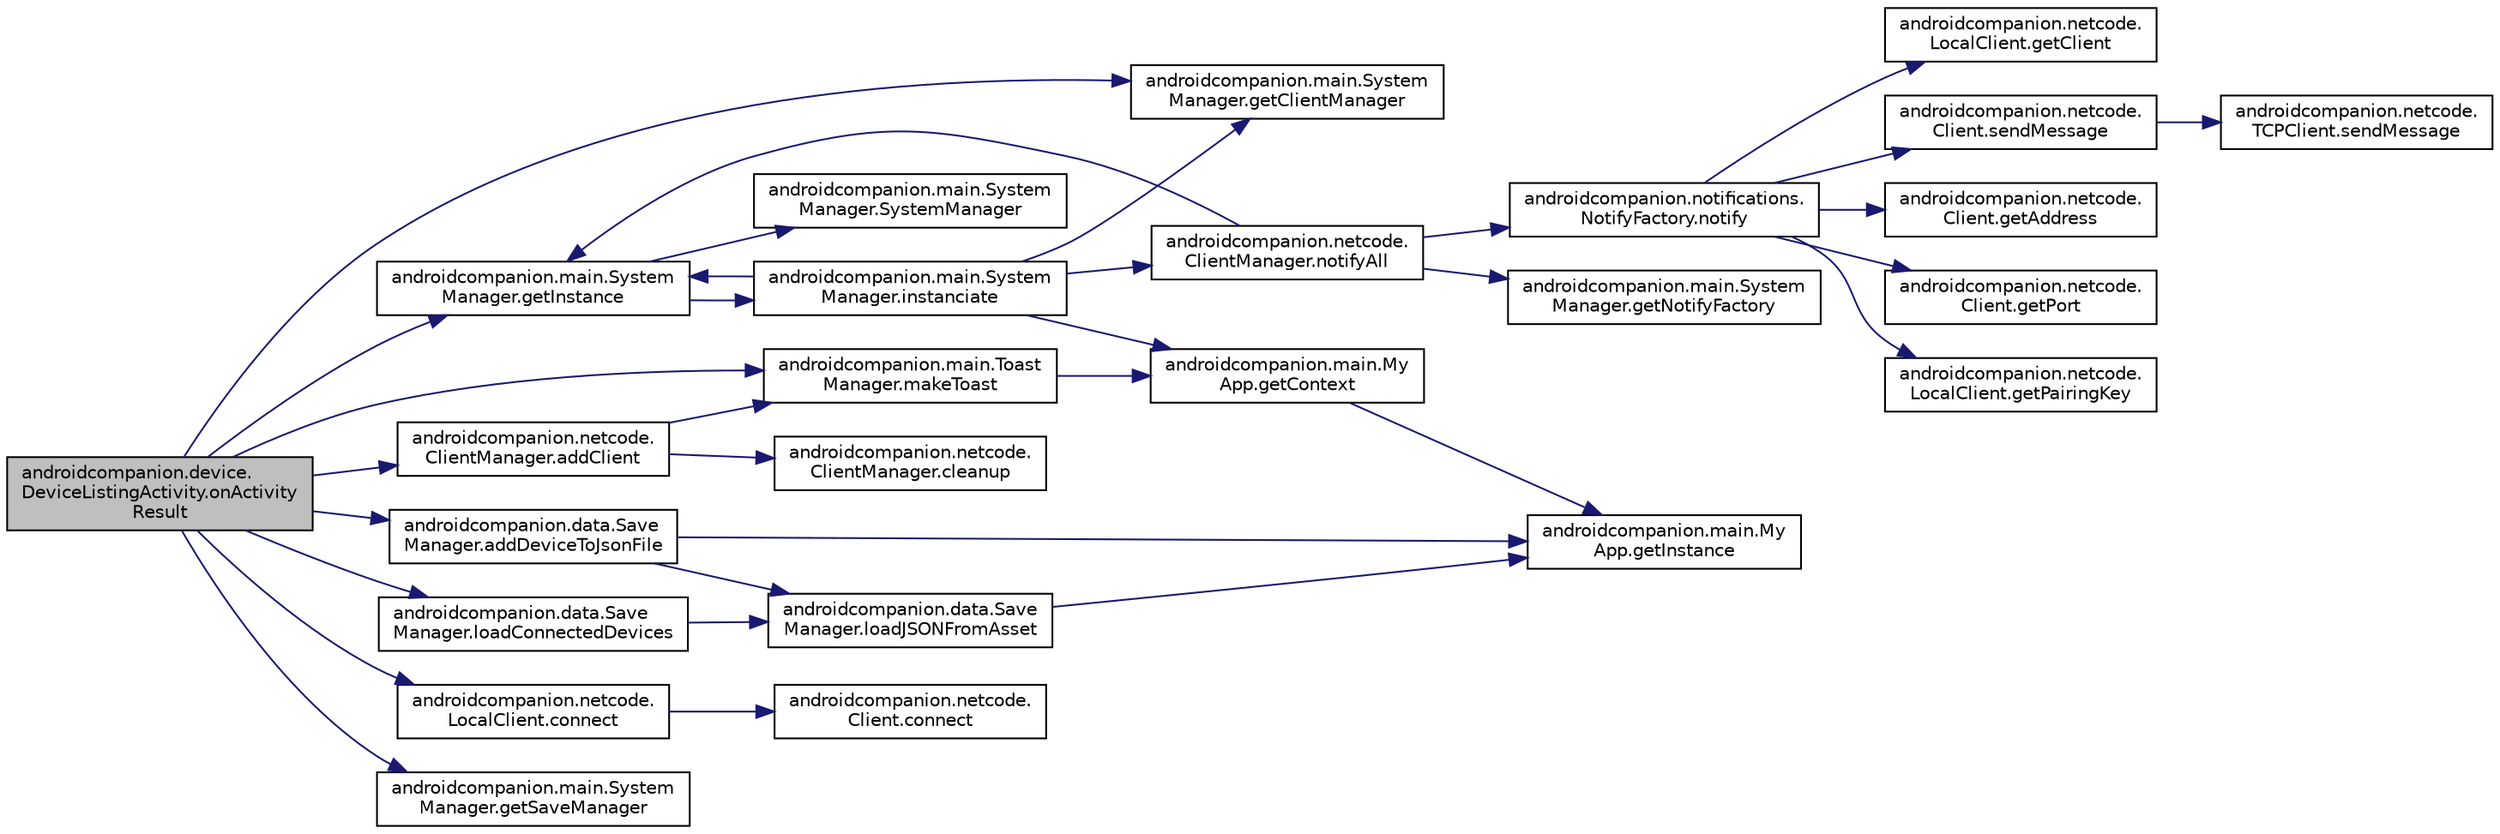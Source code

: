 digraph "androidcompanion.device.DeviceListingActivity.onActivityResult"
{
  edge [fontname="Helvetica",fontsize="10",labelfontname="Helvetica",labelfontsize="10"];
  node [fontname="Helvetica",fontsize="10",shape=record];
  rankdir="LR";
  Node0 [label="androidcompanion.device.\lDeviceListingActivity.onActivity\lResult",height=0.2,width=0.4,color="black", fillcolor="grey75", style="filled", fontcolor="black"];
  Node0 -> Node1 [color="midnightblue",fontsize="10",style="solid",fontname="Helvetica"];
  Node1 [label="androidcompanion.main.Toast\lManager.makeToast",height=0.2,width=0.4,color="black", fillcolor="white", style="filled",URL="$classandroidcompanion_1_1main_1_1_toast_manager.html#afd9272b455ac366beaebe2d9b55c1e73"];
  Node1 -> Node2 [color="midnightblue",fontsize="10",style="solid",fontname="Helvetica"];
  Node2 [label="androidcompanion.main.My\lApp.getContext",height=0.2,width=0.4,color="black", fillcolor="white", style="filled",URL="$classandroidcompanion_1_1main_1_1_my_app.html#abc2ffe7c456d42db2a763af0aa2753b0"];
  Node2 -> Node3 [color="midnightblue",fontsize="10",style="solid",fontname="Helvetica"];
  Node3 [label="androidcompanion.main.My\lApp.getInstance",height=0.2,width=0.4,color="black", fillcolor="white", style="filled",URL="$classandroidcompanion_1_1main_1_1_my_app.html#a3e5733343ca4778771632282f1507197"];
  Node0 -> Node4 [color="midnightblue",fontsize="10",style="solid",fontname="Helvetica"];
  Node4 [label="androidcompanion.main.System\lManager.getInstance",height=0.2,width=0.4,color="black", fillcolor="white", style="filled",URL="$classandroidcompanion_1_1main_1_1_system_manager.html#a405e1e4153c59461f783495b9065df1a"];
  Node4 -> Node5 [color="midnightblue",fontsize="10",style="solid",fontname="Helvetica"];
  Node5 [label="androidcompanion.main.System\lManager.SystemManager",height=0.2,width=0.4,color="black", fillcolor="white", style="filled",URL="$classandroidcompanion_1_1main_1_1_system_manager.html#a69abe1de095a5ed5761eb1f9562b44d9"];
  Node4 -> Node6 [color="midnightblue",fontsize="10",style="solid",fontname="Helvetica"];
  Node6 [label="androidcompanion.main.System\lManager.instanciate",height=0.2,width=0.4,color="black", fillcolor="white", style="filled",URL="$classandroidcompanion_1_1main_1_1_system_manager.html#ae20ddab3b72f139dd7817ed6244f4c44"];
  Node6 -> Node2 [color="midnightblue",fontsize="10",style="solid",fontname="Helvetica"];
  Node6 -> Node4 [color="midnightblue",fontsize="10",style="solid",fontname="Helvetica"];
  Node6 -> Node7 [color="midnightblue",fontsize="10",style="solid",fontname="Helvetica"];
  Node7 [label="androidcompanion.main.System\lManager.getClientManager",height=0.2,width=0.4,color="black", fillcolor="white", style="filled",URL="$classandroidcompanion_1_1main_1_1_system_manager.html#a87d5ee4334dc1de9febd3305fe546668"];
  Node6 -> Node8 [color="midnightblue",fontsize="10",style="solid",fontname="Helvetica"];
  Node8 [label="androidcompanion.netcode.\lClientManager.notifyAll",height=0.2,width=0.4,color="black", fillcolor="white", style="filled",URL="$classandroidcompanion_1_1netcode_1_1_client_manager.html#ab26255e3f70eaf969f46c502ef4b40dc"];
  Node8 -> Node4 [color="midnightblue",fontsize="10",style="solid",fontname="Helvetica"];
  Node8 -> Node9 [color="midnightblue",fontsize="10",style="solid",fontname="Helvetica"];
  Node9 [label="androidcompanion.main.System\lManager.getNotifyFactory",height=0.2,width=0.4,color="black", fillcolor="white", style="filled",URL="$classandroidcompanion_1_1main_1_1_system_manager.html#a43b33a24830bff8487347471558c5906"];
  Node8 -> Node10 [color="midnightblue",fontsize="10",style="solid",fontname="Helvetica"];
  Node10 [label="androidcompanion.notifications.\lNotifyFactory.notify",height=0.2,width=0.4,color="black", fillcolor="white", style="filled",URL="$classandroidcompanion_1_1notifications_1_1_notify_factory.html#a49e79b834ad1fd6bf6935ec169461c40"];
  Node10 -> Node11 [color="midnightblue",fontsize="10",style="solid",fontname="Helvetica"];
  Node11 [label="androidcompanion.netcode.\lLocalClient.getClient",height=0.2,width=0.4,color="black", fillcolor="white", style="filled",URL="$classandroidcompanion_1_1netcode_1_1_local_client.html#a1086a3b786b863f37663bd629373c581"];
  Node10 -> Node12 [color="midnightblue",fontsize="10",style="solid",fontname="Helvetica"];
  Node12 [label="androidcompanion.netcode.\lClient.sendMessage",height=0.2,width=0.4,color="black", fillcolor="white", style="filled",URL="$classandroidcompanion_1_1netcode_1_1_client.html#a9c2cf7d2afde921349682ded8f80b14f"];
  Node12 -> Node13 [color="midnightblue",fontsize="10",style="solid",fontname="Helvetica"];
  Node13 [label="androidcompanion.netcode.\lTCPClient.sendMessage",height=0.2,width=0.4,color="black", fillcolor="white", style="filled",URL="$classandroidcompanion_1_1netcode_1_1_t_c_p_client.html#a8b49cf40b9ed3fdb25c77b30a999762a"];
  Node10 -> Node14 [color="midnightblue",fontsize="10",style="solid",fontname="Helvetica"];
  Node14 [label="androidcompanion.netcode.\lClient.getAddress",height=0.2,width=0.4,color="black", fillcolor="white", style="filled",URL="$classandroidcompanion_1_1netcode_1_1_client.html#a2bbe7f9215a4865d11808027c3c109c1"];
  Node10 -> Node15 [color="midnightblue",fontsize="10",style="solid",fontname="Helvetica"];
  Node15 [label="androidcompanion.netcode.\lClient.getPort",height=0.2,width=0.4,color="black", fillcolor="white", style="filled",URL="$classandroidcompanion_1_1netcode_1_1_client.html#a4f2724f0b51d762a7fa5bf5a0b1919d8"];
  Node10 -> Node16 [color="midnightblue",fontsize="10",style="solid",fontname="Helvetica"];
  Node16 [label="androidcompanion.netcode.\lLocalClient.getPairingKey",height=0.2,width=0.4,color="black", fillcolor="white", style="filled",URL="$classandroidcompanion_1_1netcode_1_1_local_client.html#afcc0704e24ab7ced59a3cea55c130bd1"];
  Node0 -> Node7 [color="midnightblue",fontsize="10",style="solid",fontname="Helvetica"];
  Node0 -> Node17 [color="midnightblue",fontsize="10",style="solid",fontname="Helvetica"];
  Node17 [label="androidcompanion.netcode.\lClientManager.addClient",height=0.2,width=0.4,color="black", fillcolor="white", style="filled",URL="$classandroidcompanion_1_1netcode_1_1_client_manager.html#a482aec6917172c7acbfaa86cc78beab3"];
  Node17 -> Node18 [color="midnightblue",fontsize="10",style="solid",fontname="Helvetica"];
  Node18 [label="androidcompanion.netcode.\lClientManager.cleanup",height=0.2,width=0.4,color="black", fillcolor="white", style="filled",URL="$classandroidcompanion_1_1netcode_1_1_client_manager.html#a8ccbd8227069e6bc380467a9b50dcb53"];
  Node17 -> Node1 [color="midnightblue",fontsize="10",style="solid",fontname="Helvetica"];
  Node0 -> Node19 [color="midnightblue",fontsize="10",style="solid",fontname="Helvetica"];
  Node19 [label="androidcompanion.netcode.\lLocalClient.connect",height=0.2,width=0.4,color="black", fillcolor="white", style="filled",URL="$classandroidcompanion_1_1netcode_1_1_local_client.html#a4985cfb76cec1e83042432f2112c32e8"];
  Node19 -> Node20 [color="midnightblue",fontsize="10",style="solid",fontname="Helvetica"];
  Node20 [label="androidcompanion.netcode.\lClient.connect",height=0.2,width=0.4,color="black", fillcolor="white", style="filled",URL="$classandroidcompanion_1_1netcode_1_1_client.html#a93a2fc5a01f2e6eb86ffeb0d9a4272de"];
  Node0 -> Node21 [color="midnightblue",fontsize="10",style="solid",fontname="Helvetica"];
  Node21 [label="androidcompanion.main.System\lManager.getSaveManager",height=0.2,width=0.4,color="black", fillcolor="white", style="filled",URL="$classandroidcompanion_1_1main_1_1_system_manager.html#abe110c602993ba1478915180e0be358a"];
  Node0 -> Node22 [color="midnightblue",fontsize="10",style="solid",fontname="Helvetica"];
  Node22 [label="androidcompanion.data.Save\lManager.addDeviceToJsonFile",height=0.2,width=0.4,color="black", fillcolor="white", style="filled",URL="$classandroidcompanion_1_1data_1_1_save_manager.html#a219c44cb12af0e0af5f70e2d5d4155b4"];
  Node22 -> Node23 [color="midnightblue",fontsize="10",style="solid",fontname="Helvetica"];
  Node23 [label="androidcompanion.data.Save\lManager.loadJSONFromAsset",height=0.2,width=0.4,color="black", fillcolor="white", style="filled",URL="$classandroidcompanion_1_1data_1_1_save_manager.html#a0062c6ce9ff049c84d82e583d42572d2"];
  Node23 -> Node3 [color="midnightblue",fontsize="10",style="solid",fontname="Helvetica"];
  Node22 -> Node3 [color="midnightblue",fontsize="10",style="solid",fontname="Helvetica"];
  Node0 -> Node24 [color="midnightblue",fontsize="10",style="solid",fontname="Helvetica"];
  Node24 [label="androidcompanion.data.Save\lManager.loadConnectedDevices",height=0.2,width=0.4,color="black", fillcolor="white", style="filled",URL="$classandroidcompanion_1_1data_1_1_save_manager.html#a4e71b3bbcae995f16f4e01f4f3ec5df0"];
  Node24 -> Node23 [color="midnightblue",fontsize="10",style="solid",fontname="Helvetica"];
}

